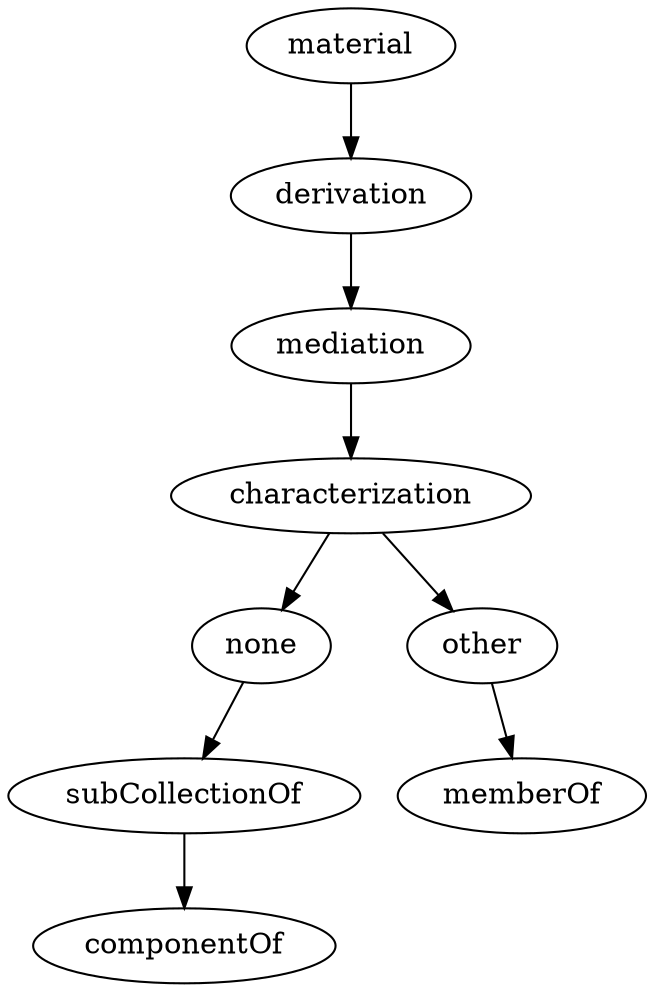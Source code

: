 strict digraph  {
material;
derivation;
mediation;
characterization;
none;
other;
subCollectionOf;
componentOf;
memberOf;
material -> derivation;
derivation -> mediation;
mediation -> characterization;
characterization -> none;
characterization -> other;
none -> subCollectionOf;
other -> memberOf;
subCollectionOf -> componentOf;
}

